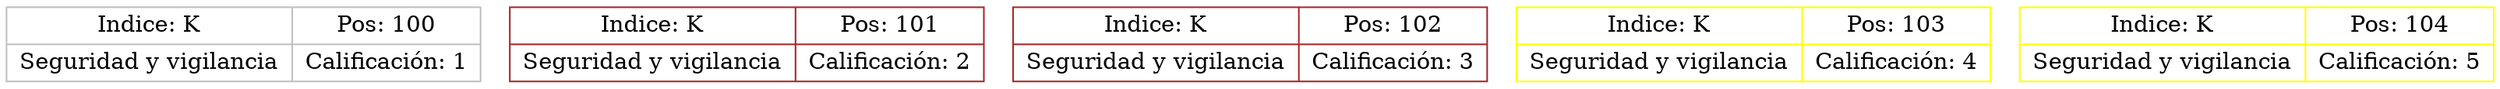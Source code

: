 digraph Daniel20{
node[shape=record];
node100[color=gray, fillcolor=pink, label="{Indice: K|Seguridad y vigilancia}|{Pos: 100|Calificación: 1}"];
node101[color=brown, fillcolor=red, label="{Indice: K|Seguridad y vigilancia}|{Pos: 101|Calificación: 2}"];
node102[color=brown, fillcolor=blue, label="{Indice: K|Seguridad y vigilancia}|{Pos: 102|Calificación: 3}"];
node103[color=yellow, fillcolor=red, label="{Indice: K|Seguridad y vigilancia}|{Pos: 103|Calificación: 4}"];
node104[color=yellow, fillcolor=pink, label="{Indice: K|Seguridad y vigilancia}|{Pos: 104|Calificación: 5}"];
}